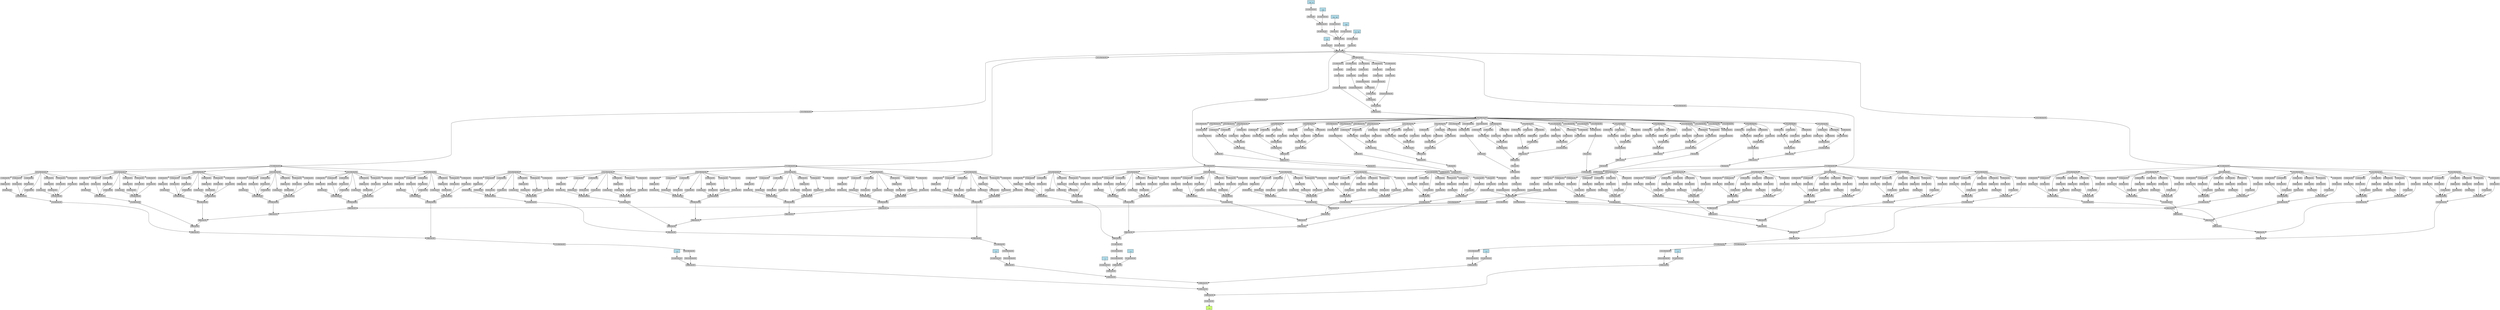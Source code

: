 digraph {
	graph [size="327.75,327.75"]
	node [align=left fontname=monospace fontsize=10 height=0.2 ranksep=0.1 shape=box style=filled]
	140459860563088 [label="
 (1)" fillcolor=darkolivegreen1]
	140459738036208 [label=DivBackward0]
	140459738036304 -> 140459738036208
	140459738036304 [label=AddBackward0]
	140459738036400 -> 140459738036304
	140459738036400 [label=AddBackward0]
	140459738036544 -> 140459738036400
	140459738036544 [label=AddBackward0]
	140459738036688 -> 140459738036544
	140459738036688 [label=AddBackward0]
	140459738036832 -> 140459738036688
	140459738036832 [label=AddBackward0]
	140459738036976 -> 140459738036832
	140459862094560 [label="
 ()" fillcolor=lightblue]
	140459862094560 -> 140459738036976
	140459738036976 [label=AccumulateGrad]
	140459738036928 -> 140459738036832
	140459738036928 [label=AddBackward0]
	140459738037024 -> 140459738036928
	140459862177440 [label="
 (1)" fillcolor=lightblue]
	140459862177440 -> 140459738037024
	140459738037024 [label=AccumulateGrad]
	140459738037072 -> 140459738036928
	140459738037072 [label=MseLossBackward0]
	140459738037168 -> 140459738037072
	140459738037168 [label=SelectBackward0]
	140459738037360 -> 140459738037168
	140459738037360 [label=SliceBackward0]
	140459738037456 -> 140459738037360
	140459738037456 [label=MmBackward0]
	140459738037552 -> 140459738037456
	140459738037552 [label=MmBackward0]
	140459738037696 -> 140459738037552
	140459738037696 [label=MmBackward0]
	140459738037840 -> 140459738037696
	140459738037840 [label=MmBackward0]
	140459738037984 -> 140459738037840
	140459738037984 [label=MmBackward0]
	140459738038128 -> 140459738037984
	140459738038128 [label=MmBackward0]
	140459738038224 -> 140459738038128
	140459738038224 [label=SelectBackward0]
	140459738120400 -> 140459738038224
	140459738120400 [label=CatBackward0]
	140459738120496 -> 140459738120400
	140459738120496 [label=UnsqueezeBackward0]
	140459738120784 -> 140459738120496
	140459738120784 [label=CatBackward0]
	140459738120880 -> 140459738120784
	140459738120880 [label=TBackward0]
	140459738120976 -> 140459738120880
	140459738120976 [label=CatBackward0]
	140459738121072 -> 140459738120976
	140459738121072 [label=TBackward0]
	140459738121216 -> 140459738121072
	140459738121216 [label=MmBackward0]
	140459738121312 -> 140459738121216
	140459738121312 [label=StackBackward0]
	140459738121456 -> 140459738121312
	140459738121456 [label=StackBackward0]
	140459738121600 -> 140459738121456
	140459738121600 [label=CosBackward0]
	140459738121744 -> 140459738121600
	140459738121744 [label=SelectBackward0]
	140459738121840 -> 140459738121744
	140459738121840 [label=UnbindBackward0]
	140459738121936 -> 140459738121840
	140459738121936 [label=CatBackward0]
	140459738122032 -> 140459738121936
	140459738122032 [label=CatBackward0]
	140459738122176 -> 140459738122032
	140459738122176 [label=CatBackward0]
	140459738122320 -> 140459738122176
	140459738122320 [label=CatBackward0]
	140459738122464 -> 140459738122320
	140459738122464 [label=CatBackward0]
	140459738122608 -> 140459738122464
	140459738122608 [label=UnsqueezeBackward0]
	140459738122704 -> 140459738122608
	140459738122704 [label=CatBackward0]
	140459738122800 -> 140459738122704
	140459738122800 [label=CatBackward0]
	140459738122896 -> 140459738122800
	140459738122896 [label=SliceBackward0]
	140459738122992 -> 140459738122896
	140459738122992 [label=UnbindBackward0]
	140459738123088 -> 140459738122992
	140459738123088 [label=AddmmBackward0]
	140459861914432 -> 140459738123088
	140459865639088 [label="
 (9)" fillcolor=lightblue]
	140459865639088 -> 140459861914432
	140459861914432 [label=AccumulateGrad]
	140459738123184 -> 140459738123088
	140459738123184 [label=ReluBackward0]
	140459738123232 -> 140459738123184
	140459738123232 [label=AddmmBackward0]
	140459861914720 -> 140459738123232
	140459861675840 [label="
 (50)" fillcolor=lightblue]
	140459861675840 -> 140459861914720
	140459861914720 [label=AccumulateGrad]
	140459738123424 -> 140459738123232
	140459738123424 [label=ReluBackward0]
	140459738123472 -> 140459738123424
	140459738123472 [label=AddmmBackward0]
	140459861915056 -> 140459738123472
	140459861480032 [label="
 (50)" fillcolor=lightblue]
	140459861480032 -> 140459861915056
	140459861915056 [label=AccumulateGrad]
	140459738123664 -> 140459738123472
	140459738123664 [label=TBackward0]
	140459861915104 -> 140459738123664
	140459861675680 [label="
 (50, 6)" fillcolor=lightblue]
	140459861675680 -> 140459861915104
	140459861915104 [label=AccumulateGrad]
	140459738123376 -> 140459738123232
	140459738123376 [label=TBackward0]
	140459861915200 -> 140459738123376
	140459868086304 [label="
 (50, 50)" fillcolor=lightblue]
	140459868086304 -> 140459861915200
	140459861915200 [label=AccumulateGrad]
	140459738123136 -> 140459738123088
	140459738123136 [label=TBackward0]
	140459861914960 -> 140459738123136
	140459861673520 [label="
 (9, 50)" fillcolor=lightblue]
	140459861673520 -> 140459861914960
	140459861914960 [label=AccumulateGrad]
	140459738122416 -> 140459738122320
	140459738122416 [label=UnsqueezeBackward0]
	140459738122752 -> 140459738122416
	140459738122752 [label=CatBackward0]
	140459738122944 -> 140459738122752
	140459738122944 [label=CatBackward0]
	140459738122512 -> 140459738122944
	140459738122512 [label=SliceBackward0]
	140459738122992 -> 140459738122512
	140459738122272 -> 140459738122176
	140459738122272 [label=UnsqueezeBackward0]
	140459738122848 -> 140459738122272
	140459738122848 [label=CatBackward0]
	140459738123808 -> 140459738122848
	140459738123808 [label=CatBackward0]
	140459738122560 -> 140459738123808
	140459738122560 [label=SliceBackward0]
	140459738122992 -> 140459738122560
	140459738122128 -> 140459738122032
	140459738122128 [label=UnsqueezeBackward0]
	140459738123040 -> 140459738122128
	140459738123040 [label=CatBackward0]
	140459738123328 -> 140459738123040
	140459738123328 [label=CatBackward0]
	140459738122368 -> 140459738123328
	140459738122368 [label=SliceBackward0]
	140459738122992 -> 140459738122368
	140459738121984 -> 140459738121936
	140459738121984 [label=UnsqueezeBackward0]
	140459738123568 -> 140459738121984
	140459738123568 [label=CatBackward0]
	140459738123616 -> 140459738123568
	140459738123616 [label=CatBackward0]
	140459738122224 -> 140459738123616
	140459738122224 [label=SliceBackward0]
	140459738122992 -> 140459738122224
	140459738121552 -> 140459738121456
	140459738121552 [label=NegBackward0]
	140459738121888 -> 140459738121552
	140459738121888 [label=SinBackward0]
	140459738121744 -> 140459738121888
	140459738121408 -> 140459738121312
	140459738121408 [label=StackBackward0]
	140459738122656 -> 140459738121408
	140459738122656 [label=SinBackward0]
	140459738121744 -> 140459738122656
	140459738121792 -> 140459738121408
	140459738121792 [label=CosBackward0]
	140459738121744 -> 140459738121792
	140459738121264 -> 140459738121216
	140459738121264 [label=MmBackward0]
	140459738121648 -> 140459738121264
	140459738121648 [label=StackBackward0]
	140459738123520 -> 140459738121648
	140459738123520 [label=StackBackward0]
	140459738122080 -> 140459738123520
	140459738122080 [label=CosBackward0]
	140459738123952 -> 140459738122080
	140459738123952 [label=SelectBackward0]
	140459738121840 -> 140459738123952
	140459738123760 -> 140459738123520
	140459738123760 [label=SinBackward0]
	140459738123952 -> 140459738123760
	140459738123280 -> 140459738121648
	140459738123280 [label=StackBackward0]
	140459738124048 -> 140459738123280
	140459738124048 [label=NegBackward0]
	140459738124096 -> 140459738124048
	140459738124096 [label=SinBackward0]
	140459738123952 -> 140459738124096
	140459738124000 -> 140459738123280
	140459738124000 [label=CosBackward0]
	140459738123952 -> 140459738124000
	140459738121504 -> 140459738121264
	140459738121504 [label=StackBackward0]
	140459738124144 -> 140459738121504
	140459738124144 [label=StackBackward0]
	140459738123904 -> 140459738124144
	140459738123904 [label=CosBackward0]
	140459738124336 -> 140459738123904
	140459738124336 [label=SelectBackward0]
	140459738121840 -> 140459738124336
	140459738123856 -> 140459738124144
	140459738123856 [label=NegBackward0]
	140459738124384 -> 140459738123856
	140459738124384 [label=SinBackward0]
	140459738124336 -> 140459738124384
	140459738123712 -> 140459738121504
	140459738123712 [label=StackBackward0]
	140459738124480 -> 140459738123712
	140459738124480 [label=SinBackward0]
	140459738124336 -> 140459738124480
	140459738124432 -> 140459738123712
	140459738124432 [label=CosBackward0]
	140459738124336 -> 140459738124432
	140459738121024 -> 140459738120976
	140459738121024 [label=TBackward0]
	140459738121360 -> 140459738121024
	140459738121360 [label=UnsqueezeBackward0]
	140459738124192 -> 140459738121360
	140459738124192 [label=StackBackward0]
	140459738124288 -> 140459738124192
	140459738124288 [label=SelectBackward0]
	140459738121840 -> 140459738124288
	140459738124240 -> 140459738124192
	140459738124240 [label=SelectBackward0]
	140459738121840 -> 140459738124240
	140459738121168 -> 140459738124192
	140459738121168 [label=SelectBackward0]
	140459738121840 -> 140459738121168
	140459738120448 -> 140459738120400
	140459738120448 [label=UnsqueezeBackward0]
	140459738120928 -> 140459738120448
	140459738120928 [label=CatBackward0]
	140459738121120 -> 140459738120928
	140459738121120 [label=TBackward0]
	140459738124528 -> 140459738121120
	140459738124528 [label=CatBackward0]
	140459738124624 -> 140459738124528
	140459738124624 [label=TBackward0]
	140459738124768 -> 140459738124624
	140459738124768 [label=MmBackward0]
	140459738124864 -> 140459738124768
	140459738124864 [label=StackBackward0]
	140459738125008 -> 140459738124864
	140459738125008 [label=StackBackward0]
	140459738125152 -> 140459738125008
	140459738125152 [label=CosBackward0]
	140459738125296 -> 140459738125152
	140459738125296 [label=SelectBackward0]
	140459738121840 -> 140459738125296
	140459738125104 -> 140459738125008
	140459738125104 [label=NegBackward0]
	140459738125344 -> 140459738125104
	140459738125344 [label=SinBackward0]
	140459738125296 -> 140459738125344
	140459738124960 -> 140459738124864
	140459738124960 [label=StackBackward0]
	140459738125440 -> 140459738124960
	140459738125440 [label=SinBackward0]
	140459738125296 -> 140459738125440
	140459738125392 -> 140459738124960
	140459738125392 [label=CosBackward0]
	140459738125296 -> 140459738125392
	140459738124816 -> 140459738124768
	140459738124816 [label=MmBackward0]
	140459738125200 -> 140459738124816
	140459738125200 [label=StackBackward0]
	140459738125536 -> 140459738125200
	140459738125536 [label=StackBackward0]
	140459738125680 -> 140459738125536
	140459738125680 [label=CosBackward0]
	140459738125824 -> 140459738125680
	140459738125824 [label=SelectBackward0]
	140459738121840 -> 140459738125824
	140459738125632 -> 140459738125536
	140459738125632 [label=SinBackward0]
	140459738125824 -> 140459738125632
	140459738125488 -> 140459738125200
	140459738125488 [label=StackBackward0]
	140459738125920 -> 140459738125488
	140459738125920 [label=NegBackward0]
	140459738125968 -> 140459738125920
	140459738125968 [label=SinBackward0]
	140459738125824 -> 140459738125968
	140459738125872 -> 140459738125488
	140459738125872 [label=CosBackward0]
	140459738125824 -> 140459738125872
	140459738125056 -> 140459738124816
	140459738125056 [label=StackBackward0]
	140459738126016 -> 140459738125056
	140459738126016 [label=StackBackward0]
	140459738125776 -> 140459738126016
	140459738125776 [label=CosBackward0]
	140459738126208 -> 140459738125776
	140459738126208 [label=SelectBackward0]
	140459738121840 -> 140459738126208
	140459738125728 -> 140459738126016
	140459738125728 [label=NegBackward0]
	140459738126256 -> 140459738125728
	140459738126256 [label=SinBackward0]
	140459738126208 -> 140459738126256
	140459738125584 -> 140459738125056
	140459738125584 [label=StackBackward0]
	140459738126352 -> 140459738125584
	140459738126352 [label=SinBackward0]
	140459738126208 -> 140459738126352
	140459738126304 -> 140459738125584
	140459738126304 [label=CosBackward0]
	140459738126208 -> 140459738126304
	140459738124672 -> 140459738124528
	140459738124672 [label=TBackward0]
	140459738124912 -> 140459738124672
	140459738124912 [label=UnsqueezeBackward0]
	140459738126064 -> 140459738124912
	140459738126064 [label=StackBackward0]
	140459738126160 -> 140459738126064
	140459738126160 [label=SelectBackward0]
	140459738121840 -> 140459738126160
	140459738126112 -> 140459738126064
	140459738126112 [label=SelectBackward0]
	140459738121840 -> 140459738126112
	140459738124720 -> 140459738126064
	140459738124720 [label=SelectBackward0]
	140459738121840 -> 140459738124720
	140459738120304 -> 140459738120400
	140459738120304 [label=UnsqueezeBackward0]
	140459738121696 -> 140459738120304
	140459738121696 [label=CatBackward0]
	140459738124576 -> 140459738121696
	140459738124576 [label=TBackward0]
	140459738126400 -> 140459738124576
	140459738126400 [label=CatBackward0]
	140459738126496 -> 140459738126400
	140459738126496 [label=TBackward0]
	140459738126640 -> 140459738126496
	140459738126640 [label=MmBackward0]
	140459738126736 -> 140459738126640
	140459738126736 [label=StackBackward0]
	140459738126880 -> 140459738126736
	140459738126880 [label=StackBackward0]
	140459738127024 -> 140459738126880
	140459738127024 [label=CosBackward0]
	140459738127168 -> 140459738127024
	140459738127168 [label=SelectBackward0]
	140459738121840 -> 140459738127168
	140459738126976 -> 140459738126880
	140459738126976 [label=NegBackward0]
	140459738127216 -> 140459738126976
	140459738127216 [label=SinBackward0]
	140459738127168 -> 140459738127216
	140459738126832 -> 140459738126736
	140459738126832 [label=StackBackward0]
	140459738127312 -> 140459738126832
	140459738127312 [label=SinBackward0]
	140459738127168 -> 140459738127312
	140459738127264 -> 140459738126832
	140459738127264 [label=CosBackward0]
	140459738127168 -> 140459738127264
	140459738126688 -> 140459738126640
	140459738126688 [label=MmBackward0]
	140459738127072 -> 140459738126688
	140459738127072 [label=StackBackward0]
	140459738127408 -> 140459738127072
	140459738127408 [label=StackBackward0]
	140459738127552 -> 140459738127408
	140459738127552 [label=CosBackward0]
	140459738127696 -> 140459738127552
	140459738127696 [label=SelectBackward0]
	140459738121840 -> 140459738127696
	140459738127504 -> 140459738127408
	140459738127504 [label=SinBackward0]
	140459738127696 -> 140459738127504
	140459738127360 -> 140459738127072
	140459738127360 [label=StackBackward0]
	140459738127792 -> 140459738127360
	140459738127792 [label=NegBackward0]
	140459738127840 -> 140459738127792
	140459738127840 [label=SinBackward0]
	140459738127696 -> 140459738127840
	140459738127744 -> 140459738127360
	140459738127744 [label=CosBackward0]
	140459738127696 -> 140459738127744
	140459738126928 -> 140459738126688
	140459738126928 [label=StackBackward0]
	140459738127888 -> 140459738126928
	140459738127888 [label=StackBackward0]
	140459738127648 -> 140459738127888
	140459738127648 [label=CosBackward0]
	140459738128080 -> 140459738127648
	140459738128080 [label=SelectBackward0]
	140459738121840 -> 140459738128080
	140459738127600 -> 140459738127888
	140459738127600 [label=NegBackward0]
	140459738128128 -> 140459738127600
	140459738128128 [label=SinBackward0]
	140459738128080 -> 140459738128128
	140459738127456 -> 140459738126928
	140459738127456 [label=StackBackward0]
	140459738128224 -> 140459738127456
	140459738128224 [label=SinBackward0]
	140459738128080 -> 140459738128224
	140459738128176 -> 140459738127456
	140459738128176 [label=CosBackward0]
	140459738128080 -> 140459738128176
	140459738126544 -> 140459738126400
	140459738126544 [label=TBackward0]
	140459738126784 -> 140459738126544
	140459738126784 [label=UnsqueezeBackward0]
	140459738127936 -> 140459738126784
	140459738127936 [label=StackBackward0]
	140459738128032 -> 140459738127936
	140459738128032 [label=SelectBackward0]
	140459738121840 -> 140459738128032
	140459738127984 -> 140459738127936
	140459738127984 [label=SelectBackward0]
	140459738121840 -> 140459738127984
	140459738126592 -> 140459738127936
	140459738126592 [label=SelectBackward0]
	140459738121840 -> 140459738126592
	140459738120544 -> 140459738120400
	140459738120544 [label=UnsqueezeBackward0]
	140459738125248 -> 140459738120544
	140459738125248 [label=CatBackward0]
	140459738126448 -> 140459738125248
	140459738126448 [label=TBackward0]
	140459738128272 -> 140459738126448
	140459738128272 [label=CatBackward0]
	140459738128368 -> 140459738128272
	140459738128368 [label=TBackward0]
	140459738128512 -> 140459738128368
	140459738128512 [label=MmBackward0]
	140459738128608 -> 140459738128512
	140459738128608 [label=StackBackward0]
	140459738128752 -> 140459738128608
	140459738128752 [label=StackBackward0]
	140459738128896 -> 140459738128752
	140459738128896 [label=CosBackward0]
	140459738129040 -> 140459738128896
	140459738129040 [label=SelectBackward0]
	140459738121840 -> 140459738129040
	140459738128848 -> 140459738128752
	140459738128848 [label=NegBackward0]
	140459738129088 -> 140459738128848
	140459738129088 [label=SinBackward0]
	140459738129040 -> 140459738129088
	140459738128704 -> 140459738128608
	140459738128704 [label=StackBackward0]
	140459738129184 -> 140459738128704
	140459738129184 [label=SinBackward0]
	140459738129040 -> 140459738129184
	140459738129136 -> 140459738128704
	140459738129136 [label=CosBackward0]
	140459738129040 -> 140459738129136
	140459738128560 -> 140459738128512
	140459738128560 [label=MmBackward0]
	140459738128944 -> 140459738128560
	140459738128944 [label=StackBackward0]
	140459738129280 -> 140459738128944
	140459738129280 [label=StackBackward0]
	140459738129424 -> 140459738129280
	140459738129424 [label=CosBackward0]
	140459738129568 -> 140459738129424
	140459738129568 [label=SelectBackward0]
	140459738121840 -> 140459738129568
	140459738129376 -> 140459738129280
	140459738129376 [label=SinBackward0]
	140459738129568 -> 140459738129376
	140459738129232 -> 140459738128944
	140459738129232 [label=StackBackward0]
	140459738129664 -> 140459738129232
	140459738129664 [label=NegBackward0]
	140459738129712 -> 140459738129664
	140459738129712 [label=SinBackward0]
	140459738129568 -> 140459738129712
	140459738129616 -> 140459738129232
	140459738129616 [label=CosBackward0]
	140459738129568 -> 140459738129616
	140459738128800 -> 140459738128560
	140459738128800 [label=StackBackward0]
	140459738129760 -> 140459738128800
	140459738129760 [label=StackBackward0]
	140459738129520 -> 140459738129760
	140459738129520 [label=CosBackward0]
	140459738129952 -> 140459738129520
	140459738129952 [label=SelectBackward0]
	140459738121840 -> 140459738129952
	140459738129472 -> 140459738129760
	140459738129472 [label=NegBackward0]
	140459738130000 -> 140459738129472
	140459738130000 [label=SinBackward0]
	140459738129952 -> 140459738130000
	140459738129328 -> 140459738128800
	140459738129328 [label=StackBackward0]
	140459738130096 -> 140459738129328
	140459738130096 [label=SinBackward0]
	140459738129952 -> 140459738130096
	140459738130048 -> 140459738129328
	140459738130048 [label=CosBackward0]
	140459738129952 -> 140459738130048
	140459738128416 -> 140459738128272
	140459738128416 [label=TBackward0]
	140459738128656 -> 140459738128416
	140459738128656 [label=UnsqueezeBackward0]
	140459738129808 -> 140459738128656
	140459738129808 [label=StackBackward0]
	140459738129904 -> 140459738129808
	140459738129904 [label=SelectBackward0]
	140459738121840 -> 140459738129904
	140459738129856 -> 140459738129808
	140459738129856 [label=SelectBackward0]
	140459738121840 -> 140459738129856
	140459738128464 -> 140459738129808
	140459738128464 [label=SelectBackward0]
	140459738121840 -> 140459738128464
	140459738120592 -> 140459738120400
	140459738120592 [label=UnsqueezeBackward0]
	140459738127120 -> 140459738120592
	140459738127120 [label=CatBackward0]
	140459738128320 -> 140459738127120
	140459738128320 [label=TBackward0]
	140459738130144 -> 140459738128320
	140459738130144 [label=CatBackward0]
	140459738130240 -> 140459738130144
	140459738130240 [label=TBackward0]
	140459738130384 -> 140459738130240
	140459738130384 [label=MmBackward0]
	140459738130480 -> 140459738130384
	140459738130480 [label=StackBackward0]
	140459738130624 -> 140459738130480
	140459738130624 [label=StackBackward0]
	140459738130768 -> 140459738130624
	140459738130768 [label=CosBackward0]
	140459738130912 -> 140459738130768
	140459738130912 [label=SelectBackward0]
	140459738121840 -> 140459738130912
	140459738130720 -> 140459738130624
	140459738130720 [label=NegBackward0]
	140459738130960 -> 140459738130720
	140459738130960 [label=SinBackward0]
	140459738130912 -> 140459738130960
	140459738130576 -> 140459738130480
	140459738130576 [label=StackBackward0]
	140459738131056 -> 140459738130576
	140459738131056 [label=SinBackward0]
	140459738130912 -> 140459738131056
	140459738131008 -> 140459738130576
	140459738131008 [label=CosBackward0]
	140459738130912 -> 140459738131008
	140459738130432 -> 140459738130384
	140459738130432 [label=MmBackward0]
	140459738130816 -> 140459738130432
	140459738130816 [label=StackBackward0]
	140459738131152 -> 140459738130816
	140459738131152 [label=StackBackward0]
	140459738131296 -> 140459738131152
	140459738131296 [label=CosBackward0]
	140459738131440 -> 140459738131296
	140459738131440 [label=SelectBackward0]
	140459738121840 -> 140459738131440
	140459738131248 -> 140459738131152
	140459738131248 [label=SinBackward0]
	140459738131440 -> 140459738131248
	140459738131104 -> 140459738130816
	140459738131104 [label=StackBackward0]
	140459738131536 -> 140459738131104
	140459738131536 [label=NegBackward0]
	140459738131584 -> 140459738131536
	140459738131584 [label=SinBackward0]
	140459738131440 -> 140459738131584
	140459738131488 -> 140459738131104
	140459738131488 [label=CosBackward0]
	140459738131440 -> 140459738131488
	140459738130672 -> 140459738130432
	140459738130672 [label=StackBackward0]
	140459738131632 -> 140459738130672
	140459738131632 [label=StackBackward0]
	140459738131392 -> 140459738131632
	140459738131392 [label=CosBackward0]
	140459738131824 -> 140459738131392
	140459738131824 [label=SelectBackward0]
	140459738121840 -> 140459738131824
	140459738131344 -> 140459738131632
	140459738131344 [label=NegBackward0]
	140459738131872 -> 140459738131344
	140459738131872 [label=SinBackward0]
	140459738131824 -> 140459738131872
	140459738131200 -> 140459738130672
	140459738131200 [label=StackBackward0]
	140459738131968 -> 140459738131200
	140459738131968 [label=SinBackward0]
	140459738131824 -> 140459738131968
	140459738131920 -> 140459738131200
	140459738131920 [label=CosBackward0]
	140459738131824 -> 140459738131920
	140459738130288 -> 140459738130144
	140459738130288 [label=TBackward0]
	140459738130528 -> 140459738130288
	140459738130528 [label=UnsqueezeBackward0]
	140459738131680 -> 140459738130528
	140459738131680 [label=StackBackward0]
	140459738131776 -> 140459738131680
	140459738131776 [label=SelectBackward0]
	140459738121840 -> 140459738131776
	140459738131728 -> 140459738131680
	140459738131728 [label=SelectBackward0]
	140459738121840 -> 140459738131728
	140459738130336 -> 140459738131680
	140459738130336 [label=SelectBackward0]
	140459738121840 -> 140459738130336
	140459738038176 -> 140459738038128
	140459738038176 [label=StackBackward0]
	140459738120832 -> 140459738038176
	140459738120832 [label=StackBackward0]
	140459738120736 -> 140459738120832
	140459738120736 [label=CosBackward0]
	140459738132112 -> 140459738120736
	140459738132112 [label=SelectBackward0]
	140459738132208 -> 140459738132112
	140459738132208 [label=SliceBackward0]
	140459738132304 -> 140459738132208
	140459738132304 [label=SelectBackward0]
	140459738123088 -> 140459738132304
	140459738128992 -> 140459738120832
	140459738128992 [label=MulBackward0]
	140459738132256 -> 140459738128992
	140459738132256 [label=NegBackward0]
	140459738132352 -> 140459738132256
	140459738132352 [label=SinBackward0]
	140459738132112 -> 140459738132352
	140459738120688 -> 140459738120832
	140459738120688 [label=MulBackward0]
	140459738132448 -> 140459738120688
	140459738132448 [label=SinBackward0]
	140459738132112 -> 140459738132448
	140459738130192 -> 140459738120832
	140459738130192 [label=MulBackward0]
	140459738132016 -> 140459738130192
	140459738132016 [label=CosBackward0]
	140459738132112 -> 140459738132016
	140459738120640 -> 140459738038176
	140459738120640 [label=StackBackward0]
	140459738132496 -> 140459738120640
	140459738132496 [label=SinBackward0]
	140459738132112 -> 140459738132496
	140459738132160 -> 140459738120640
	140459738132160 [label=MulBackward0]
	140459738132544 -> 140459738132160
	140459738132544 [label=CosBackward0]
	140459738132112 -> 140459738132544
	140459738130864 -> 140459738120640
	140459738130864 [label=MulBackward0]
	140459738132688 -> 140459738130864
	140459738132688 [label=NegBackward0]
	140459738132784 -> 140459738132688
	140459738132784 [label=CosBackward0]
	140459738132112 -> 140459738132784
	140459738132064 -> 140459738120640
	140459738132064 [label=MulBackward0]
	140459738132880 -> 140459738132064
	140459738132880 [label=SinBackward0]
	140459738132112 -> 140459738132880
	140459738038080 -> 140459738037984
	140459738038080 [label=StackBackward0]
	140459738132400 -> 140459738038080
	140459738132400 [label=StackBackward0]
	140459738132832 -> 140459738132400
	140459738132832 [label=CosBackward0]
	140459738133072 -> 140459738132832
	140459738133072 [label=SelectBackward0]
	140459738132208 -> 140459738133072
	140459738132592 -> 140459738132400
	140459738132592 [label=MulBackward0]
	140459738133120 -> 140459738132592
	140459738133120 [label=NegBackward0]
	140459738133216 -> 140459738133120
	140459738133216 [label=SinBackward0]
	140459738133072 -> 140459738133216
	140459738132640 -> 140459738132400
	140459738132640 [label=MulBackward0]
	140459738133312 -> 140459738132640
	140459738133312 [label=SinBackward0]
	140459738133072 -> 140459738133312
	140459738132736 -> 140459738132400
	140459738132736 [label=MulBackward0]
	140459738133264 -> 140459738132736
	140459738133264 [label=CosBackward0]
	140459738133072 -> 140459738133264
	140459738120352 -> 140459738038080
	140459738120352 [label=StackBackward0]
	140459738133360 -> 140459738120352
	140459738133360 [label=SinBackward0]
	140459738133072 -> 140459738133360
	140459738133024 -> 140459738120352
	140459738133024 [label=MulBackward0]
	140459738133408 -> 140459738133024
	140459738133408 [label=CosBackward0]
	140459738133072 -> 140459738133408
	140459738132928 -> 140459738120352
	140459738132928 [label=MulBackward0]
	140459738133552 -> 140459738132928
	140459738133552 [label=NegBackward0]
	140459738133648 -> 140459738133552
	140459738133648 [label=CosBackward0]
	140459738133072 -> 140459738133648
	140459738133168 -> 140459738120352
	140459738133168 [label=MulBackward0]
	140459738133744 -> 140459738133168
	140459738133744 [label=SinBackward0]
	140459738133072 -> 140459738133744
	140459738037936 -> 140459738037840
	140459738037936 [label=StackBackward0]
	140459738038032 -> 140459738037936
	140459738038032 [label=StackBackward0]
	140459738133696 -> 140459738038032
	140459738133696 [label=CosBackward0]
	140459738133936 -> 140459738133696
	140459738133936 [label=SelectBackward0]
	140459738132208 -> 140459738133936
	140459738133456 -> 140459738038032
	140459738133456 [label=MulBackward0]
	140459738133984 -> 140459738133456
	140459738133984 [label=NegBackward0]
	140459738134080 -> 140459738133984
	140459738134080 [label=SinBackward0]
	140459738133936 -> 140459738134080
	140459738133504 -> 140459738038032
	140459738133504 [label=MulBackward0]
	140459738134176 -> 140459738133504
	140459738134176 [label=SinBackward0]
	140459738133936 -> 140459738134176
	140459738133600 -> 140459738038032
	140459738133600 [label=MulBackward0]
	140459738134128 -> 140459738133600
	140459738134128 [label=CosBackward0]
	140459738133936 -> 140459738134128
	140459738132976 -> 140459738037936
	140459738132976 [label=StackBackward0]
	140459738134224 -> 140459738132976
	140459738134224 [label=SinBackward0]
	140459738133936 -> 140459738134224
	140459738133888 -> 140459738132976
	140459738133888 [label=MulBackward0]
	140459738134272 -> 140459738133888
	140459738134272 [label=CosBackward0]
	140459738133936 -> 140459738134272
	140459738133792 -> 140459738132976
	140459738133792 [label=MulBackward0]
	140459738134416 -> 140459738133792
	140459738134416 [label=NegBackward0]
	140459738134512 -> 140459738134416
	140459738134512 [label=CosBackward0]
	140459738133936 -> 140459738134512
	140459738134032 -> 140459738132976
	140459738134032 [label=MulBackward0]
	140459738134608 -> 140459738134032
	140459738134608 [label=SinBackward0]
	140459738133936 -> 140459738134608
	140459738037792 -> 140459738037696
	140459738037792 [label=StackBackward0]
	140459738037888 -> 140459738037792
	140459738037888 [label=StackBackward0]
	140459738134560 -> 140459738037888
	140459738134560 [label=CosBackward0]
	140459738134800 -> 140459738134560
	140459738134800 [label=SelectBackward0]
	140459738132208 -> 140459738134800
	140459738134320 -> 140459738037888
	140459738134320 [label=MulBackward0]
	140459738134848 -> 140459738134320
	140459738134848 [label=NegBackward0]
	140459738134944 -> 140459738134848
	140459738134944 [label=SinBackward0]
	140459738134800 -> 140459738134944
	140459738134368 -> 140459738037888
	140459738134368 [label=MulBackward0]
	140459738135040 -> 140459738134368
	140459738135040 [label=SinBackward0]
	140459738134800 -> 140459738135040
	140459738134464 -> 140459738037888
	140459738134464 [label=MulBackward0]
	140459738134992 -> 140459738134464
	140459738134992 [label=CosBackward0]
	140459738134800 -> 140459738134992
	140459738133840 -> 140459738037792
	140459738133840 [label=StackBackward0]
	140459738135088 -> 140459738133840
	140459738135088 [label=SinBackward0]
	140459738134800 -> 140459738135088
	140459738134752 -> 140459738133840
	140459738134752 [label=MulBackward0]
	140459738135136 -> 140459738134752
	140459738135136 [label=CosBackward0]
	140459738134800 -> 140459738135136
	140459738134656 -> 140459738133840
	140459738134656 [label=MulBackward0]
	140459738135280 -> 140459738134656
	140459738135280 [label=NegBackward0]
	140459738135376 -> 140459738135280
	140459738135376 [label=CosBackward0]
	140459738134800 -> 140459738135376
	140459738134896 -> 140459738133840
	140459738134896 [label=MulBackward0]
	140459738135472 -> 140459738134896
	140459738135472 [label=SinBackward0]
	140459738134800 -> 140459738135472
	140459738037648 -> 140459738037552
	140459738037648 [label=StackBackward0]
	140459738037744 -> 140459738037648
	140459738037744 [label=StackBackward0]
	140459738135424 -> 140459738037744
	140459738135424 [label=CosBackward0]
	140459738135664 -> 140459738135424
	140459738135664 [label=SelectBackward0]
	140459738132208 -> 140459738135664
	140459738135184 -> 140459738037744
	140459738135184 [label=MulBackward0]
	140459738135712 -> 140459738135184
	140459738135712 [label=NegBackward0]
	140459738135808 -> 140459738135712
	140459738135808 [label=SinBackward0]
	140459738135664 -> 140459738135808
	140459738135232 -> 140459738037744
	140459738135232 [label=MulBackward0]
	140459738135904 -> 140459738135232
	140459738135904 [label=SinBackward0]
	140459738135664 -> 140459738135904
	140459738135328 -> 140459738037744
	140459738135328 [label=MulBackward0]
	140459738135856 -> 140459738135328
	140459738135856 [label=CosBackward0]
	140459738135664 -> 140459738135856
	140459738134704 -> 140459738037648
	140459738134704 [label=StackBackward0]
	140459738135952 -> 140459738134704
	140459738135952 [label=SinBackward0]
	140459738135664 -> 140459738135952
	140459738135616 -> 140459738134704
	140459738135616 [label=MulBackward0]
	140459738136000 -> 140459738135616
	140459738136000 [label=CosBackward0]
	140459738135664 -> 140459738136000
	140459738135520 -> 140459738134704
	140459738135520 [label=MulBackward0]
	140459738136144 -> 140459738135520
	140459738136144 [label=NegBackward0]
	140459738136240 -> 140459738136144
	140459738136240 [label=CosBackward0]
	140459738135664 -> 140459738136240
	140459738135760 -> 140459738134704
	140459738135760 [label=MulBackward0]
	140459738136336 -> 140459738135760
	140459738136336 [label=SinBackward0]
	140459738135664 -> 140459738136336
	140459738037504 -> 140459738037456
	140459738037504 [label=StackBackward0]
	140459738037600 -> 140459738037504
	140459738037600 [label=StackBackward0]
	140459738136288 -> 140459738037600
	140459738136288 [label=CosBackward0]
	140459738136528 -> 140459738136288
	140459738136528 [label=SelectBackward0]
	140459738132208 -> 140459738136528
	140459738136048 -> 140459738037600
	140459738136048 [label=MulBackward0]
	140459738136432 -> 140459738136048
	140459738136432 [label=NegBackward0]
	140459738218656 -> 140459738136432
	140459738218656 [label=SinBackward0]
	140459738136528 -> 140459738218656
	140459738136096 -> 140459738037600
	140459738136096 [label=MulBackward0]
	140459738136480 -> 140459738136096
	140459738136480 [label=SinBackward0]
	140459738136528 -> 140459738136480
	140459738136192 -> 140459738037600
	140459738136192 [label=MulBackward0]
	140459738218704 -> 140459738136192
	140459738218704 [label=CosBackward0]
	140459738136528 -> 140459738218704
	140459738135568 -> 140459738037504
	140459738135568 [label=StackBackward0]
	140459738136384 -> 140459738135568
	140459738136384 [label=SinBackward0]
	140459738136528 -> 140459738136384
	140459738218800 -> 140459738135568
	140459738218800 [label=MulBackward0]
	140459738218848 -> 140459738218800
	140459738218848 [label=CosBackward0]
	140459738136528 -> 140459738218848
	140459738218608 -> 140459738135568
	140459738218608 [label=MulBackward0]
	140459738218992 -> 140459738218608
	140459738218992 [label=NegBackward0]
	140459738219088 -> 140459738218992
	140459738219088 [label=CosBackward0]
	140459738136528 -> 140459738219088
	140459738218560 -> 140459738135568
	140459738218560 [label=MulBackward0]
	140459738219184 -> 140459738218560
	140459738219184 [label=SinBackward0]
	140459738136528 -> 140459738219184
	140459738036784 -> 140459738036688
	140459738036784 [label=AddBackward0]
	140459738037216 -> 140459738036784
	140459862241536 [label="
 (1)" fillcolor=lightblue]
	140459862241536 -> 140459738037216
	140459738037216 [label=AccumulateGrad]
	140459738037120 -> 140459738036784
	140459738037120 [label=MseLossBackward0]
	140459738037312 -> 140459738037120
	140459738037312 [label=SelectBackward0]
	140459738120256 -> 140459738037312
	140459738120256 [label=SliceBackward0]
	140459738218896 -> 140459738120256
	140459738218896 [label=MmBackward0]
	140459738219040 -> 140459738218896
	140459738219040 [label=MmBackward0]
	140459738219328 -> 140459738219040
	140459738219328 [label=MmBackward0]
	140459738219472 -> 140459738219328
	140459738219472 [label=MmBackward0]
	140459738219616 -> 140459738219472
	140459738219616 [label=MmBackward0]
	140459738219760 -> 140459738219616
	140459738219760 [label=MmBackward0]
	140459738219904 -> 140459738219760
	140459738219904 [label=SelectBackward0]
	140459738120400 -> 140459738219904
	140459738219856 -> 140459738219760
	140459738219856 [label=StackBackward0]
	140459738219952 -> 140459738219856
	140459738219952 [label=StackBackward0]
	140459738220192 -> 140459738219952
	140459738220192 [label=CosBackward0]
	140459738220432 -> 140459738220192
	140459738220432 [label=SelectBackward0]
	140459738220528 -> 140459738220432
	140459738220528 [label=SliceBackward0]
	140459738220624 -> 140459738220528
	140459738220624 [label=SelectBackward0]
	140459738123088 -> 140459738220624
	140459738220144 -> 140459738219952
	140459738220144 [label=MulBackward0]
	140459738220576 -> 140459738220144
	140459738220576 [label=NegBackward0]
	140459738220672 -> 140459738220576
	140459738220672 [label=SinBackward0]
	140459738220432 -> 140459738220672
	140459738220096 -> 140459738219952
	140459738220096 [label=MulBackward0]
	140459738220768 -> 140459738220096
	140459738220768 [label=SinBackward0]
	140459738220432 -> 140459738220768
	140459738220240 -> 140459738219952
	140459738220240 [label=MulBackward0]
	140459738220336 -> 140459738220240
	140459738220336 [label=CosBackward0]
	140459738220432 -> 140459738220336
	140459738220000 -> 140459738219856
	140459738220000 [label=StackBackward0]
	140459738220816 -> 140459738220000
	140459738220816 [label=SinBackward0]
	140459738220432 -> 140459738220816
	140459738220384 -> 140459738220000
	140459738220384 [label=MulBackward0]
	140459738220864 -> 140459738220384
	140459738220864 [label=CosBackward0]
	140459738220432 -> 140459738220864
	140459738220288 -> 140459738220000
	140459738220288 [label=MulBackward0]
	140459738221008 -> 140459738220288
	140459738221008 [label=NegBackward0]
	140459738221104 -> 140459738221008
	140459738221104 [label=CosBackward0]
	140459738220432 -> 140459738221104
	140459738220480 -> 140459738220000
	140459738220480 [label=MulBackward0]
	140459738221200 -> 140459738220480
	140459738221200 [label=SinBackward0]
	140459738220432 -> 140459738221200
	140459738219712 -> 140459738219616
	140459738219712 [label=StackBackward0]
	140459738220720 -> 140459738219712
	140459738220720 [label=StackBackward0]
	140459738221152 -> 140459738220720
	140459738221152 [label=CosBackward0]
	140459738221392 -> 140459738221152
	140459738221392 [label=SelectBackward0]
	140459738220528 -> 140459738221392
	140459738220912 -> 140459738220720
	140459738220912 [label=MulBackward0]
	140459738221440 -> 140459738220912
	140459738221440 [label=NegBackward0]
	140459738221536 -> 140459738221440
	140459738221536 [label=SinBackward0]
	140459738221392 -> 140459738221536
	140459738220960 -> 140459738220720
	140459738220960 [label=MulBackward0]
	140459738221632 -> 140459738220960
	140459738221632 [label=SinBackward0]
	140459738221392 -> 140459738221632
	140459738221056 -> 140459738220720
	140459738221056 [label=MulBackward0]
	140459738221584 -> 140459738221056
	140459738221584 [label=CosBackward0]
	140459738221392 -> 140459738221584
	140459738220048 -> 140459738219712
	140459738220048 [label=StackBackward0]
	140459738221680 -> 140459738220048
	140459738221680 [label=SinBackward0]
	140459738221392 -> 140459738221680
	140459738221344 -> 140459738220048
	140459738221344 [label=MulBackward0]
	140459738221728 -> 140459738221344
	140459738221728 [label=CosBackward0]
	140459738221392 -> 140459738221728
	140459738221248 -> 140459738220048
	140459738221248 [label=MulBackward0]
	140459738221872 -> 140459738221248
	140459738221872 [label=NegBackward0]
	140459738221968 -> 140459738221872
	140459738221968 [label=CosBackward0]
	140459738221392 -> 140459738221968
	140459738221488 -> 140459738220048
	140459738221488 [label=MulBackward0]
	140459738222064 -> 140459738221488
	140459738222064 [label=SinBackward0]
	140459738221392 -> 140459738222064
	140459738219568 -> 140459738219472
	140459738219568 [label=StackBackward0]
	140459738221296 -> 140459738219568
	140459738221296 [label=StackBackward0]
	140459738222016 -> 140459738221296
	140459738222016 [label=CosBackward0]
	140459738222256 -> 140459738222016
	140459738222256 [label=SelectBackward0]
	140459738220528 -> 140459738222256
	140459738221776 -> 140459738221296
	140459738221776 [label=MulBackward0]
	140459738222304 -> 140459738221776
	140459738222304 [label=NegBackward0]
	140459738222400 -> 140459738222304
	140459738222400 [label=SinBackward0]
	140459738222256 -> 140459738222400
	140459738221824 -> 140459738221296
	140459738221824 [label=MulBackward0]
	140459738222496 -> 140459738221824
	140459738222496 [label=SinBackward0]
	140459738222256 -> 140459738222496
	140459738221920 -> 140459738221296
	140459738221920 [label=MulBackward0]
	140459738222448 -> 140459738221920
	140459738222448 [label=CosBackward0]
	140459738222256 -> 140459738222448
	140459738219808 -> 140459738219568
	140459738219808 [label=StackBackward0]
	140459738222544 -> 140459738219808
	140459738222544 [label=SinBackward0]
	140459738222256 -> 140459738222544
	140459738222208 -> 140459738219808
	140459738222208 [label=MulBackward0]
	140459738222592 -> 140459738222208
	140459738222592 [label=CosBackward0]
	140459738222256 -> 140459738222592
	140459738222112 -> 140459738219808
	140459738222112 [label=MulBackward0]
	140459738222736 -> 140459738222112
	140459738222736 [label=NegBackward0]
	140459738222832 -> 140459738222736
	140459738222832 [label=CosBackward0]
	140459738222256 -> 140459738222832
	140459738222352 -> 140459738219808
	140459738222352 [label=MulBackward0]
	140459738222928 -> 140459738222352
	140459738222928 [label=SinBackward0]
	140459738222256 -> 140459738222928
	140459738219424 -> 140459738219328
	140459738219424 [label=StackBackward0]
	140459738222160 -> 140459738219424
	140459738222160 [label=StackBackward0]
	140459738222880 -> 140459738222160
	140459738222880 [label=CosBackward0]
	140459738223120 -> 140459738222880
	140459738223120 [label=SelectBackward0]
	140459738220528 -> 140459738223120
	140459738222640 -> 140459738222160
	140459738222640 [label=MulBackward0]
	140459738223168 -> 140459738222640
	140459738223168 [label=NegBackward0]
	140459738223264 -> 140459738223168
	140459738223264 [label=SinBackward0]
	140459738223120 -> 140459738223264
	140459738222688 -> 140459738222160
	140459738222688 [label=MulBackward0]
	140459738223360 -> 140459738222688
	140459738223360 [label=SinBackward0]
	140459738223120 -> 140459738223360
	140459738222784 -> 140459738222160
	140459738222784 [label=MulBackward0]
	140459738223312 -> 140459738222784
	140459738223312 [label=CosBackward0]
	140459738223120 -> 140459738223312
	140459738219664 -> 140459738219424
	140459738219664 [label=StackBackward0]
	140459738223408 -> 140459738219664
	140459738223408 [label=SinBackward0]
	140459738223120 -> 140459738223408
	140459738223072 -> 140459738219664
	140459738223072 [label=MulBackward0]
	140459738223456 -> 140459738223072
	140459738223456 [label=CosBackward0]
	140459738223120 -> 140459738223456
	140459738222976 -> 140459738219664
	140459738222976 [label=MulBackward0]
	140459738223600 -> 140459738222976
	140459738223600 [label=NegBackward0]
	140459738223696 -> 140459738223600
	140459738223696 [label=CosBackward0]
	140459738223120 -> 140459738223696
	140459738223216 -> 140459738219664
	140459738223216 [label=MulBackward0]
	140459738223792 -> 140459738223216
	140459738223792 [label=SinBackward0]
	140459738223120 -> 140459738223792
	140459738219280 -> 140459738219040
	140459738219280 [label=StackBackward0]
	140459738223024 -> 140459738219280
	140459738223024 [label=StackBackward0]
	140459738223744 -> 140459738223024
	140459738223744 [label=CosBackward0]
	140459738223984 -> 140459738223744
	140459738223984 [label=SelectBackward0]
	140459738220528 -> 140459738223984
	140459738223504 -> 140459738223024
	140459738223504 [label=MulBackward0]
	140459738224032 -> 140459738223504
	140459738224032 [label=NegBackward0]
	140459738224128 -> 140459738224032
	140459738224128 [label=SinBackward0]
	140459738223984 -> 140459738224128
	140459738223552 -> 140459738223024
	140459738223552 [label=MulBackward0]
	140459738224224 -> 140459738223552
	140459738224224 [label=SinBackward0]
	140459738223984 -> 140459738224224
	140459738223648 -> 140459738223024
	140459738223648 [label=MulBackward0]
	140459738224176 -> 140459738223648
	140459738224176 [label=CosBackward0]
	140459738223984 -> 140459738224176
	140459738219520 -> 140459738219280
	140459738219520 [label=StackBackward0]
	140459738224272 -> 140459738219520
	140459738224272 [label=SinBackward0]
	140459738223984 -> 140459738224272
	140459738223936 -> 140459738219520
	140459738223936 [label=MulBackward0]
	140459738224320 -> 140459738223936
	140459738224320 [label=CosBackward0]
	140459738223984 -> 140459738224320
	140459738223840 -> 140459738219520
	140459738223840 [label=MulBackward0]
	140459738224464 -> 140459738223840
	140459738224464 [label=NegBackward0]
	140459738224560 -> 140459738224464
	140459738224560 [label=CosBackward0]
	140459738223984 -> 140459738224560
	140459738224080 -> 140459738219520
	140459738224080 [label=MulBackward0]
	140459738224656 -> 140459738224080
	140459738224656 [label=SinBackward0]
	140459738223984 -> 140459738224656
	140459738219136 -> 140459738218896
	140459738219136 [label=StackBackward0]
	140459738223888 -> 140459738219136
	140459738223888 [label=StackBackward0]
	140459738224608 -> 140459738223888
	140459738224608 [label=CosBackward0]
	140459738224848 -> 140459738224608
	140459738224848 [label=SelectBackward0]
	140459738220528 -> 140459738224848
	140459738224368 -> 140459738223888
	140459738224368 [label=MulBackward0]
	140459738224896 -> 140459738224368
	140459738224896 [label=NegBackward0]
	140459738224992 -> 140459738224896
	140459738224992 [label=SinBackward0]
	140459738224848 -> 140459738224992
	140459738224416 -> 140459738223888
	140459738224416 [label=MulBackward0]
	140459738225088 -> 140459738224416
	140459738225088 [label=SinBackward0]
	140459738224848 -> 140459738225088
	140459738224512 -> 140459738223888
	140459738224512 [label=MulBackward0]
	140459738225040 -> 140459738224512
	140459738225040 [label=CosBackward0]
	140459738224848 -> 140459738225040
	140459738219376 -> 140459738219136
	140459738219376 [label=StackBackward0]
	140459738225136 -> 140459738219376
	140459738225136 [label=SinBackward0]
	140459738224848 -> 140459738225136
	140459738224800 -> 140459738219376
	140459738224800 [label=MulBackward0]
	140459738225184 -> 140459738224800
	140459738225184 [label=CosBackward0]
	140459738224848 -> 140459738225184
	140459738224704 -> 140459738219376
	140459738224704 [label=MulBackward0]
	140459738225328 -> 140459738224704
	140459738225328 [label=NegBackward0]
	140459738225424 -> 140459738225328
	140459738225424 [label=CosBackward0]
	140459738224848 -> 140459738225424
	140459738224944 -> 140459738219376
	140459738224944 [label=MulBackward0]
	140459738225520 -> 140459738224944
	140459738225520 [label=SinBackward0]
	140459738224848 -> 140459738225520
	140459738036640 -> 140459738036544
	140459738036640 [label=AddBackward0]
	140459738037408 -> 140459738036640
	140459862241776 [label="
 (1)" fillcolor=lightblue]
	140459862241776 -> 140459738037408
	140459738037408 [label=AccumulateGrad]
	140459738036880 -> 140459738036640
	140459738036880 [label=MseLossBackward0]
	140459738037264 -> 140459738036880
	140459738037264 [label=SelectBackward0]
	140459738224752 -> 140459738037264
	140459738224752 [label=SliceBackward0]
	140459738225232 -> 140459738224752
	140459738225232 [label=MmBackward0]
	140459738225376 -> 140459738225232
	140459738225376 [label=MmBackward0]
	140459738225664 -> 140459738225376
	140459738225664 [label=MmBackward0]
	140459738225808 -> 140459738225664
	140459738225808 [label=MmBackward0]
	140459738225952 -> 140459738225808
	140459738225952 [label=MmBackward0]
	140459738226096 -> 140459738225952
	140459738226096 [label=MmBackward0]
	140459738226240 -> 140459738226096
	140459738226240 [label=SelectBackward0]
	140459738120400 -> 140459738226240
	140459738226192 -> 140459738226096
	140459738226192 [label=StackBackward0]
	140459738226288 -> 140459738226192
	140459738226288 [label=StackBackward0]
	140459738226528 -> 140459738226288
	140459738226528 [label=CosBackward0]
	140459738226768 -> 140459738226528
	140459738226768 [label=SelectBackward0]
	140459738226864 -> 140459738226768
	140459738226864 [label=SliceBackward0]
	140459738226960 -> 140459738226864
	140459738226960 [label=SelectBackward0]
	140459738123088 -> 140459738226960
	140459738226480 -> 140459738226288
	140459738226480 [label=MulBackward0]
	140459738226912 -> 140459738226480
	140459738226912 [label=NegBackward0]
	140459738227008 -> 140459738226912
	140459738227008 [label=SinBackward0]
	140459738226768 -> 140459738227008
	140459738226432 -> 140459738226288
	140459738226432 [label=MulBackward0]
	140459738227104 -> 140459738226432
	140459738227104 [label=SinBackward0]
	140459738226768 -> 140459738227104
	140459738226576 -> 140459738226288
	140459738226576 [label=MulBackward0]
	140459738226672 -> 140459738226576
	140459738226672 [label=CosBackward0]
	140459738226768 -> 140459738226672
	140459738226336 -> 140459738226192
	140459738226336 [label=StackBackward0]
	140459738227152 -> 140459738226336
	140459738227152 [label=SinBackward0]
	140459738226768 -> 140459738227152
	140459738226720 -> 140459738226336
	140459738226720 [label=MulBackward0]
	140459738227200 -> 140459738226720
	140459738227200 [label=CosBackward0]
	140459738226768 -> 140459738227200
	140459738226624 -> 140459738226336
	140459738226624 [label=MulBackward0]
	140459738227344 -> 140459738226624
	140459738227344 [label=NegBackward0]
	140459738227440 -> 140459738227344
	140459738227440 [label=CosBackward0]
	140459738226768 -> 140459738227440
	140459738226816 -> 140459738226336
	140459738226816 [label=MulBackward0]
	140459738227536 -> 140459738226816
	140459738227536 [label=SinBackward0]
	140459738226768 -> 140459738227536
	140459738226048 -> 140459738225952
	140459738226048 [label=StackBackward0]
	140459738227056 -> 140459738226048
	140459738227056 [label=StackBackward0]
	140459738227488 -> 140459738227056
	140459738227488 [label=CosBackward0]
	140459738227728 -> 140459738227488
	140459738227728 [label=SelectBackward0]
	140459738226864 -> 140459738227728
	140459738227248 -> 140459738227056
	140459738227248 [label=MulBackward0]
	140459738227776 -> 140459738227248
	140459738227776 [label=NegBackward0]
	140459738227872 -> 140459738227776
	140459738227872 [label=SinBackward0]
	140459738227728 -> 140459738227872
	140459738227296 -> 140459738227056
	140459738227296 [label=MulBackward0]
	140459738227968 -> 140459738227296
	140459738227968 [label=SinBackward0]
	140459738227728 -> 140459738227968
	140459738227392 -> 140459738227056
	140459738227392 [label=MulBackward0]
	140459738227920 -> 140459738227392
	140459738227920 [label=CosBackward0]
	140459738227728 -> 140459738227920
	140459738226384 -> 140459738226048
	140459738226384 [label=StackBackward0]
	140459738228016 -> 140459738226384
	140459738228016 [label=SinBackward0]
	140459738227728 -> 140459738228016
	140459738227680 -> 140459738226384
	140459738227680 [label=MulBackward0]
	140459738228064 -> 140459738227680
	140459738228064 [label=CosBackward0]
	140459738227728 -> 140459738228064
	140459738227584 -> 140459738226384
	140459738227584 [label=MulBackward0]
	140459738035776 -> 140459738227584
	140459738035776 [label=NegBackward0]
	140459738035584 -> 140459738035776
	140459738035584 [label=CosBackward0]
	140459738227728 -> 140459738035584
	140459738227824 -> 140459738226384
	140459738227824 [label=MulBackward0]
	140459738035488 -> 140459738227824
	140459738035488 [label=SinBackward0]
	140459738227728 -> 140459738035488
	140459738225904 -> 140459738225808
	140459738225904 [label=StackBackward0]
	140459738035536 -> 140459738225904
	140459738035536 [label=StackBackward0]
	140459738035392 -> 140459738035536
	140459738035392 [label=CosBackward0]
	140459738035104 -> 140459738035392
	140459738035104 [label=SelectBackward0]
	140459738226864 -> 140459738035104
	140459738035440 -> 140459738035536
	140459738035440 [label=MulBackward0]
	140459738035056 -> 140459738035440
	140459738035056 [label=NegBackward0]
	140459738034960 -> 140459738035056
	140459738034960 [label=SinBackward0]
	140459738035104 -> 140459738034960
	140459738035872 -> 140459738035536
	140459738035872 [label=MulBackward0]
	140459738034864 -> 140459738035872
	140459738034864 [label=SinBackward0]
	140459738035104 -> 140459738034864
	140459738035344 -> 140459738035536
	140459738035344 [label=MulBackward0]
	140459738034912 -> 140459738035344
	140459738034912 [label=CosBackward0]
	140459738035104 -> 140459738034912
	140459738035968 -> 140459738225904
	140459738035968 [label=StackBackward0]
	140459738034816 -> 140459738035968
	140459738034816 [label=SinBackward0]
	140459738035104 -> 140459738034816
	140459738035152 -> 140459738035968
	140459738035152 [label=MulBackward0]
	140459738034768 -> 140459738035152
	140459738034768 [label=CosBackward0]
	140459738035104 -> 140459738034768
	140459738035296 -> 140459738035968
	140459738035296 [label=MulBackward0]
	140459738034624 -> 140459738035296
	140459738034624 [label=NegBackward0]
	140459738034528 -> 140459738034624
	140459738034528 [label=CosBackward0]
	140459738035104 -> 140459738034528
	140459738035008 -> 140459738035968
	140459738035008 [label=MulBackward0]
	140459738034432 -> 140459738035008
	140459738034432 [label=SinBackward0]
	140459738035104 -> 140459738034432
	140459738225760 -> 140459738225664
	140459738225760 [label=StackBackward0]
	140459738034672 -> 140459738225760
	140459738034672 [label=StackBackward0]
	140459738034576 -> 140459738034672
	140459738034576 [label=CosBackward0]
	140459738034192 -> 140459738034576
	140459738034192 [label=SelectBackward0]
	140459738226864 -> 140459738034192
	140459738034480 -> 140459738034672
	140459738034480 [label=MulBackward0]
	140459738034144 -> 140459738034480
	140459738034144 [label=NegBackward0]
	140459738034048 -> 140459738034144
	140459738034048 [label=SinBackward0]
	140459738034192 -> 140459738034048
	140459738034720 -> 140459738034672
	140459738034720 [label=MulBackward0]
	140459738033952 -> 140459738034720
	140459738033952 [label=SinBackward0]
	140459738034192 -> 140459738033952
	140459738034384 -> 140459738034672
	140459738034384 [label=MulBackward0]
	140459738034000 -> 140459738034384
	140459738034000 [label=CosBackward0]
	140459738034192 -> 140459738034000
	140459738035248 -> 140459738225760
	140459738035248 [label=StackBackward0]
	140459738033904 -> 140459738035248
	140459738033904 [label=SinBackward0]
	140459738034192 -> 140459738033904
	140459738034240 -> 140459738035248
	140459738034240 [label=MulBackward0]
	140459738033856 -> 140459738034240
	140459738033856 [label=CosBackward0]
	140459738034192 -> 140459738033856
	140459738034336 -> 140459738035248
	140459738034336 [label=MulBackward0]
	140459738033712 -> 140459738034336
	140459738033712 [label=NegBackward0]
	140459738033616 -> 140459738033712
	140459738033616 [label=CosBackward0]
	140459738034192 -> 140459738033616
	140459738034096 -> 140459738035248
	140459738034096 [label=MulBackward0]
	140459738033520 -> 140459738034096
	140459738033520 [label=SinBackward0]
	140459738034192 -> 140459738033520
	140459738225616 -> 140459738225376
	140459738225616 [label=StackBackward0]
	140459738033760 -> 140459738225616
	140459738033760 [label=StackBackward0]
	140459738033664 -> 140459738033760
	140459738033664 [label=CosBackward0]
	140459738033280 -> 140459738033664
	140459738033280 [label=SelectBackward0]
	140459738226864 -> 140459738033280
	140459738033568 -> 140459738033760
	140459738033568 [label=MulBackward0]
	140459738033232 -> 140459738033568
	140459738033232 [label=NegBackward0]
	140459738033136 -> 140459738033232
	140459738033136 [label=SinBackward0]
	140459738033280 -> 140459738033136
	140459738033808 -> 140459738033760
	140459738033808 [label=MulBackward0]
	140459738033040 -> 140459738033808
	140459738033040 [label=SinBackward0]
	140459738033280 -> 140459738033040
	140459738033472 -> 140459738033760
	140459738033472 [label=MulBackward0]
	140459738033088 -> 140459738033472
	140459738033088 [label=CosBackward0]
	140459738033280 -> 140459738033088
	140459738034288 -> 140459738225616
	140459738034288 [label=StackBackward0]
	140459738032992 -> 140459738034288
	140459738032992 [label=SinBackward0]
	140459738033280 -> 140459738032992
	140459738033328 -> 140459738034288
	140459738033328 [label=MulBackward0]
	140459738032944 -> 140459738033328
	140459738032944 [label=CosBackward0]
	140459738033280 -> 140459738032944
	140459738033424 -> 140459738034288
	140459738033424 [label=MulBackward0]
	140459738032800 -> 140459738033424
	140459738032800 [label=NegBackward0]
	140459738032704 -> 140459738032800
	140459738032704 [label=CosBackward0]
	140459738033280 -> 140459738032704
	140459738033184 -> 140459738034288
	140459738033184 [label=MulBackward0]
	140459738032608 -> 140459738033184
	140459738032608 [label=SinBackward0]
	140459738033280 -> 140459738032608
	140459738225472 -> 140459738225232
	140459738225472 [label=StackBackward0]
	140459738032848 -> 140459738225472
	140459738032848 [label=StackBackward0]
	140459738032752 -> 140459738032848
	140459738032752 [label=CosBackward0]
	140459738032368 -> 140459738032752
	140459738032368 [label=SelectBackward0]
	140459738226864 -> 140459738032368
	140459738032656 -> 140459738032848
	140459738032656 [label=MulBackward0]
	140459738032320 -> 140459738032656
	140459738032320 [label=NegBackward0]
	140459738032224 -> 140459738032320
	140459738032224 [label=SinBackward0]
	140459738032368 -> 140459738032224
	140459738032896 -> 140459738032848
	140459738032896 [label=MulBackward0]
	140459738032128 -> 140459738032896
	140459738032128 [label=SinBackward0]
	140459738032368 -> 140459738032128
	140459738032560 -> 140459738032848
	140459738032560 [label=MulBackward0]
	140459738032176 -> 140459738032560
	140459738032176 [label=CosBackward0]
	140459738032368 -> 140459738032176
	140459738033376 -> 140459738225472
	140459738033376 [label=StackBackward0]
	140459738032080 -> 140459738033376
	140459738032080 [label=SinBackward0]
	140459738032368 -> 140459738032080
	140459738032416 -> 140459738033376
	140459738032416 [label=MulBackward0]
	140459738032032 -> 140459738032416
	140459738032032 [label=CosBackward0]
	140459738032368 -> 140459738032032
	140459738032512 -> 140459738033376
	140459738032512 [label=MulBackward0]
	140459738031888 -> 140459738032512
	140459738031888 [label=NegBackward0]
	140459738031792 -> 140459738031888
	140459738031792 [label=CosBackward0]
	140459738032368 -> 140459738031792
	140459738032272 -> 140459738033376
	140459738032272 [label=MulBackward0]
	140459738031696 -> 140459738032272
	140459738031696 [label=SinBackward0]
	140459738032368 -> 140459738031696
	140459738036496 -> 140459738036400
	140459738036496 [label=AddBackward0]
	140459738035632 -> 140459738036496
	140459860558688 [label="
 (1)" fillcolor=lightblue]
	140459860558688 -> 140459738035632
	140459738035632 [label=AccumulateGrad]
	140459738036736 -> 140459738036496
	140459738036736 [label=MseLossBackward0]
	140459738032464 -> 140459738036736
	140459738032464 [label=SelectBackward0]
	140459738031840 -> 140459738032464
	140459738031840 [label=SliceBackward0]
	140459738031600 -> 140459738031840
	140459738031600 [label=MmBackward0]
	140459738031504 -> 140459738031600
	140459738031504 [label=MmBackward0]
	140459738031360 -> 140459738031504
	140459738031360 [label=MmBackward0]
	140459738031216 -> 140459738031360
	140459738031216 [label=MmBackward0]
	140459738031072 -> 140459738031216
	140459738031072 [label=MmBackward0]
	140459738030928 -> 140459738031072
	140459738030928 [label=MmBackward0]
	140459738030784 -> 140459738030928
	140459738030784 [label=SelectBackward0]
	140459738120400 -> 140459738030784
	140459738030832 -> 140459738030928
	140459738030832 [label=StackBackward0]
	140459738030736 -> 140459738030832
	140459738030736 [label=StackBackward0]
	140459738030496 -> 140459738030736
	140459738030496 [label=CosBackward0]
	140459738030256 -> 140459738030496
	140459738030256 [label=SelectBackward0]
	140459738030160 -> 140459738030256
	140459738030160 [label=SliceBackward0]
	140459738030064 -> 140459738030160
	140459738030064 [label=SelectBackward0]
	140459738123088 -> 140459738030064
	140459738030544 -> 140459738030736
	140459738030544 [label=MulBackward0]
	140459738030112 -> 140459738030544
	140459738030112 [label=NegBackward0]
	140459738030016 -> 140459738030112
	140459738030016 [label=SinBackward0]
	140459738030256 -> 140459738030016
	140459738030592 -> 140459738030736
	140459738030592 [label=MulBackward0]
	140459738029920 -> 140459738030592
	140459738029920 [label=SinBackward0]
	140459738030256 -> 140459738029920
	140459738030448 -> 140459738030736
	140459738030448 [label=MulBackward0]
	140459738030352 -> 140459738030448
	140459738030352 [label=CosBackward0]
	140459738030256 -> 140459738030352
	140459738030688 -> 140459738030832
	140459738030688 [label=StackBackward0]
	140459738029872 -> 140459738030688
	140459738029872 [label=SinBackward0]
	140459738030256 -> 140459738029872
	140459738030304 -> 140459738030688
	140459738030304 [label=MulBackward0]
	140459738029824 -> 140459738030304
	140459738029824 [label=CosBackward0]
	140459738030256 -> 140459738029824
	140459738030400 -> 140459738030688
	140459738030400 [label=MulBackward0]
	140459738029632 -> 140459738030400
	140459738029632 [label=NegBackward0]
	140459738029536 -> 140459738029632
	140459738029536 [label=CosBackward0]
	140459738030256 -> 140459738029536
	140459738030208 -> 140459738030688
	140459738030208 [label=MulBackward0]
	140459738029440 -> 140459738030208
	140459738029440 [label=SinBackward0]
	140459738030256 -> 140459738029440
	140459738030976 -> 140459738031072
	140459738030976 [label=StackBackward0]
	140459738029968 -> 140459738030976
	140459738029968 [label=StackBackward0]
	140459738029488 -> 140459738029968
	140459738029488 [label=CosBackward0]
	140459738029200 -> 140459738029488
	140459738029200 [label=SelectBackward0]
	140459738030160 -> 140459738029200
	140459738029776 -> 140459738029968
	140459738029776 [label=MulBackward0]
	140459738029152 -> 140459738029776
	140459738029152 [label=NegBackward0]
	140459738029056 -> 140459738029152
	140459738029056 [label=SinBackward0]
	140459738029200 -> 140459738029056
	140459738029728 -> 140459738029968
	140459738029728 [label=MulBackward0]
	140459738028960 -> 140459738029728
	140459738028960 [label=SinBackward0]
	140459738029200 -> 140459738028960
	140459738029584 -> 140459738029968
	140459738029584 [label=MulBackward0]
	140459738029008 -> 140459738029584
	140459738029008 [label=CosBackward0]
	140459738029200 -> 140459738029008
	140459738030640 -> 140459738030976
	140459738030640 [label=StackBackward0]
	140459738028912 -> 140459738030640
	140459738028912 [label=SinBackward0]
	140459738029200 -> 140459738028912
	140459738029248 -> 140459738030640
	140459738029248 [label=MulBackward0]
	140459738028864 -> 140459738029248
	140459738028864 [label=CosBackward0]
	140459738029200 -> 140459738028864
	140459738029344 -> 140459738030640
	140459738029344 [label=MulBackward0]
	140459738028720 -> 140459738029344
	140459738028720 [label=NegBackward0]
	140459738028624 -> 140459738028720
	140459738028624 [label=CosBackward0]
	140459738029200 -> 140459738028624
	140459738029104 -> 140459738030640
	140459738029104 [label=MulBackward0]
	140459738028528 -> 140459738029104
	140459738028528 [label=SinBackward0]
	140459738029200 -> 140459738028528
	140459738031120 -> 140459738031216
	140459738031120 [label=StackBackward0]
	140459738029296 -> 140459738031120
	140459738029296 [label=StackBackward0]
	140459738028576 -> 140459738029296
	140459738028576 [label=CosBackward0]
	140459738028336 -> 140459738028576
	140459738028336 [label=SelectBackward0]
	140459738030160 -> 140459738028336
	140459738028816 -> 140459738029296
	140459738028816 [label=MulBackward0]
	140459738028288 -> 140459738028816
	140459738028288 [label=NegBackward0]
	140459738028192 -> 140459738028288
	140459738028192 [label=SinBackward0]
	140459738028336 -> 140459738028192
	140459738028768 -> 140459738029296
	140459738028768 [label=MulBackward0]
	140459738028096 -> 140459738028768
	140459738028096 [label=SinBackward0]
	140459738028336 -> 140459738028096
	140459738028672 -> 140459738029296
	140459738028672 [label=MulBackward0]
	140459738028144 -> 140459738028672
	140459738028144 [label=CosBackward0]
	140459738028336 -> 140459738028144
	140459738030880 -> 140459738031120
	140459738030880 [label=StackBackward0]
	140459738028048 -> 140459738030880
	140459738028048 [label=SinBackward0]
	140459738028336 -> 140459738028048
	140459738028384 -> 140459738030880
	140459738028384 [label=MulBackward0]
	140459738028000 -> 140459738028384
	140459738028000 [label=CosBackward0]
	140459738028336 -> 140459738028000
	140459738028480 -> 140459738030880
	140459738028480 [label=MulBackward0]
	140459738027856 -> 140459738028480
	140459738027856 [label=NegBackward0]
	140459738027760 -> 140459738027856
	140459738027760 [label=CosBackward0]
	140459738028336 -> 140459738027760
	140459738028240 -> 140459738030880
	140459738028240 [label=MulBackward0]
	140459738027664 -> 140459738028240
	140459738027664 [label=SinBackward0]
	140459738028336 -> 140459738027664
	140459738031264 -> 140459738031360
	140459738031264 [label=StackBackward0]
	140459738028432 -> 140459738031264
	140459738028432 [label=StackBackward0]
	140459738027712 -> 140459738028432
	140459738027712 [label=CosBackward0]
	140459738027472 -> 140459738027712
	140459738027472 [label=SelectBackward0]
	140459738030160 -> 140459738027472
	140459738027952 -> 140459738028432
	140459738027952 [label=MulBackward0]
	140459738027424 -> 140459738027952
	140459738027424 [label=NegBackward0]
	140459738027328 -> 140459738027424
	140459738027328 [label=SinBackward0]
	140459738027472 -> 140459738027328
	140459738027904 -> 140459738028432
	140459738027904 [label=MulBackward0]
	140459738027232 -> 140459738027904
	140459738027232 [label=SinBackward0]
	140459738027472 -> 140459738027232
	140459738027808 -> 140459738028432
	140459738027808 [label=MulBackward0]
	140459738027280 -> 140459738027808
	140459738027280 [label=CosBackward0]
	140459738027472 -> 140459738027280
	140459738031024 -> 140459738031264
	140459738031024 [label=StackBackward0]
	140459738027184 -> 140459738031024
	140459738027184 [label=SinBackward0]
	140459738027472 -> 140459738027184
	140459738027520 -> 140459738031024
	140459738027520 [label=MulBackward0]
	140459738027136 -> 140459738027520
	140459738027136 [label=CosBackward0]
	140459738027472 -> 140459738027136
	140459738027616 -> 140459738031024
	140459738027616 [label=MulBackward0]
	140459738026992 -> 140459738027616
	140459738026992 [label=NegBackward0]
	140459738026896 -> 140459738026992
	140459738026896 [label=CosBackward0]
	140459738027472 -> 140459738026896
	140459738027376 -> 140459738031024
	140459738027376 [label=MulBackward0]
	140459738026800 -> 140459738027376
	140459738026800 [label=SinBackward0]
	140459738027472 -> 140459738026800
	140459738031408 -> 140459738031504
	140459738031408 [label=StackBackward0]
	140459738027568 -> 140459738031408
	140459738027568 [label=StackBackward0]
	140459738026848 -> 140459738027568
	140459738026848 [label=CosBackward0]
	140459738026608 -> 140459738026848
	140459738026608 [label=SelectBackward0]
	140459738030160 -> 140459738026608
	140459738027088 -> 140459738027568
	140459738027088 [label=MulBackward0]
	140459738026560 -> 140459738027088
	140459738026560 [label=NegBackward0]
	140459738026464 -> 140459738026560
	140459738026464 [label=SinBackward0]
	140459738026608 -> 140459738026464
	140459738027040 -> 140459738027568
	140459738027040 [label=MulBackward0]
	140459738026368 -> 140459738027040
	140459738026368 [label=SinBackward0]
	140459738026608 -> 140459738026368
	140459738026944 -> 140459738027568
	140459738026944 [label=MulBackward0]
	140459738026416 -> 140459738026944
	140459738026416 [label=CosBackward0]
	140459738026608 -> 140459738026416
	140459738031168 -> 140459738031408
	140459738031168 [label=StackBackward0]
	140459738026320 -> 140459738031168
	140459738026320 [label=SinBackward0]
	140459738026608 -> 140459738026320
	140459738026656 -> 140459738031168
	140459738026656 [label=MulBackward0]
	140459738026272 -> 140459738026656
	140459738026272 [label=CosBackward0]
	140459738026608 -> 140459738026272
	140459738026752 -> 140459738031168
	140459738026752 [label=MulBackward0]
	140459738026128 -> 140459738026752
	140459738026128 [label=NegBackward0]
	140459738026032 -> 140459738026128
	140459738026032 [label=CosBackward0]
	140459738026608 -> 140459738026032
	140459738026512 -> 140459738031168
	140459738026512 [label=MulBackward0]
	140459738025936 -> 140459738026512
	140459738025936 [label=SinBackward0]
	140459738026608 -> 140459738025936
	140459738031552 -> 140459738031600
	140459738031552 [label=StackBackward0]
	140459738026704 -> 140459738031552
	140459738026704 [label=StackBackward0]
	140459738025984 -> 140459738026704
	140459738025984 [label=CosBackward0]
	140459738025744 -> 140459738025984
	140459738025744 [label=SelectBackward0]
	140459738030160 -> 140459738025744
	140459738026224 -> 140459738026704
	140459738026224 [label=MulBackward0]
	140459738025696 -> 140459738026224
	140459738025696 [label=NegBackward0]
	140459738025600 -> 140459738025696
	140459738025600 [label=SinBackward0]
	140459738025744 -> 140459738025600
	140459738026176 -> 140459738026704
	140459738026176 [label=MulBackward0]
	140459738025504 -> 140459738026176
	140459738025504 [label=SinBackward0]
	140459738025744 -> 140459738025504
	140459738026080 -> 140459738026704
	140459738026080 [label=MulBackward0]
	140459738025552 -> 140459738026080
	140459738025552 [label=CosBackward0]
	140459738025744 -> 140459738025552
	140459738031312 -> 140459738031552
	140459738031312 [label=StackBackward0]
	140459738025456 -> 140459738031312
	140459738025456 [label=SinBackward0]
	140459738025744 -> 140459738025456
	140459738025792 -> 140459738031312
	140459738025792 [label=MulBackward0]
	140459738025408 -> 140459738025792
	140459738025408 [label=CosBackward0]
	140459738025744 -> 140459738025408
	140459738025888 -> 140459738031312
	140459738025888 [label=MulBackward0]
	140459738025264 -> 140459738025888
	140459738025264 [label=NegBackward0]
	140459738025168 -> 140459738025264
	140459738025168 [label=CosBackward0]
	140459738025744 -> 140459738025168
	140459738025648 -> 140459738031312
	140459738025648 [label=MulBackward0]
	140459738025072 -> 140459738025648
	140459738025072 [label=SinBackward0]
	140459738025744 -> 140459738025072
	140459738036352 -> 140459738036304
	140459738036352 [label=AddBackward0]
	140459738031936 -> 140459738036352
	140459862165920 [label="
 (1)" fillcolor=lightblue]
	140459862165920 -> 140459738031936
	140459738031936 [label=AccumulateGrad]
	140459738036592 -> 140459738036352
	140459738036592 [label=MseLossBackward0]
	140459738031744 -> 140459738036592
	140459738031744 [label=SelectBackward0]
	140459738025840 -> 140459738031744
	140459738025840 [label=SliceBackward0]
	140459738025360 -> 140459738025840
	140459738025360 [label=MmBackward0]
	140459738025216 -> 140459738025360
	140459738025216 [label=MmBackward0]
	140459738024928 -> 140459738025216
	140459738024928 [label=MmBackward0]
	140459738024784 -> 140459738024928
	140459738024784 [label=MmBackward0]
	140459738024640 -> 140459738024784
	140459738024640 [label=MmBackward0]
	140459738024496 -> 140459738024640
	140459738024496 [label=MmBackward0]
	140459738024352 -> 140459738024496
	140459738024352 [label=SelectBackward0]
	140459738120400 -> 140459738024352
	140459738024400 -> 140459738024496
	140459738024400 [label=StackBackward0]
	140459738024304 -> 140459738024400
	140459738024304 [label=StackBackward0]
	140459738024064 -> 140459738024304
	140459738024064 [label=CosBackward0]
	140459738023824 -> 140459738024064
	140459738023824 [label=SelectBackward0]
	140459738023728 -> 140459738023824
	140459738023728 [label=SliceBackward0]
	140459738023632 -> 140459738023728
	140459738023632 [label=SelectBackward0]
	140459738123088 -> 140459738023632
	140459738024112 -> 140459738024304
	140459738024112 [label=MulBackward0]
	140459738023680 -> 140459738024112
	140459738023680 [label=NegBackward0]
	140459738023584 -> 140459738023680
	140459738023584 [label=SinBackward0]
	140459738023824 -> 140459738023584
	140459738024160 -> 140459738024304
	140459738024160 [label=MulBackward0]
	140459738023488 -> 140459738024160
	140459738023488 [label=SinBackward0]
	140459738023824 -> 140459738023488
	140459738024016 -> 140459738024304
	140459738024016 [label=MulBackward0]
	140459738023920 -> 140459738024016
	140459738023920 [label=CosBackward0]
	140459738023824 -> 140459738023920
	140459738024256 -> 140459738024400
	140459738024256 [label=StackBackward0]
	140459738023440 -> 140459738024256
	140459738023440 [label=SinBackward0]
	140459738023824 -> 140459738023440
	140459738023872 -> 140459738024256
	140459738023872 [label=MulBackward0]
	140459738023392 -> 140459738023872
	140459738023392 [label=CosBackward0]
	140459738023824 -> 140459738023392
	140459738023968 -> 140459738024256
	140459738023968 [label=MulBackward0]
	140459738023200 -> 140459738023968
	140459738023200 [label=NegBackward0]
	140459738023104 -> 140459738023200
	140459738023104 [label=CosBackward0]
	140459738023824 -> 140459738023104
	140459738023776 -> 140459738024256
	140459738023776 [label=MulBackward0]
	140459738022960 -> 140459738023776
	140459738022960 [label=SinBackward0]
	140459738023824 -> 140459738022960
	140459738024544 -> 140459738024640
	140459738024544 [label=StackBackward0]
	140459738023536 -> 140459738024544
	140459738023536 [label=StackBackward0]
	140459738023008 -> 140459738023536
	140459738023008 [label=CosBackward0]
	140459738022768 -> 140459738023008
	140459738022768 [label=SelectBackward0]
	140459738023728 -> 140459738022768
	140459738023296 -> 140459738023536
	140459738023296 [label=MulBackward0]
	140459738022720 -> 140459738023296
	140459738022720 [label=NegBackward0]
	140459738022624 -> 140459738022720
	140459738022624 [label=SinBackward0]
	140459738022768 -> 140459738022624
	140459738023248 -> 140459738023536
	140459738023248 [label=MulBackward0]
	140459738022528 -> 140459738023248
	140459738022528 [label=SinBackward0]
	140459738022768 -> 140459738022528
	140459738023152 -> 140459738023536
	140459738023152 [label=MulBackward0]
	140459738022576 -> 140459738023152
	140459738022576 [label=CosBackward0]
	140459738022768 -> 140459738022576
	140459738024208 -> 140459738024544
	140459738024208 [label=StackBackward0]
	140459738022480 -> 140459738024208
	140459738022480 [label=SinBackward0]
	140459738022768 -> 140459738022480
	140459738022816 -> 140459738024208
	140459738022816 [label=MulBackward0]
	140459738022432 -> 140459738022816
	140459738022432 [label=CosBackward0]
	140459738022768 -> 140459738022432
	140459738022912 -> 140459738024208
	140459738022912 [label=MulBackward0]
	140459738022288 -> 140459738022912
	140459738022288 [label=NegBackward0]
	140459738022192 -> 140459738022288
	140459738022192 [label=CosBackward0]
	140459738022768 -> 140459738022192
	140459738022672 -> 140459738024208
	140459738022672 [label=MulBackward0]
	140459738022096 -> 140459738022672
	140459738022096 [label=SinBackward0]
	140459738022768 -> 140459738022096
	140459738024688 -> 140459738024784
	140459738024688 [label=StackBackward0]
	140459738022864 -> 140459738024688
	140459738022864 [label=StackBackward0]
	140459738022144 -> 140459738022864
	140459738022144 [label=CosBackward0]
	140459738022000 -> 140459738022144
	140459738022000 [label=SelectBackward0]
	140459738023728 -> 140459738022000
	140459738022384 -> 140459738022864
	140459738022384 [label=MulBackward0]
	140459739597024 -> 140459738022384
	140459739597024 [label=NegBackward0]
	140459739611088 -> 140459739597024
	140459739611088 [label=SinBackward0]
	140459738022000 -> 140459739611088
	140459738022336 -> 140459738022864
	140459738022336 [label=MulBackward0]
	140459739610992 -> 140459738022336
	140459739610992 [label=SinBackward0]
	140459738022000 -> 140459739610992
	140459738022240 -> 140459738022864
	140459738022240 [label=MulBackward0]
	140459739611040 -> 140459738022240
	140459739611040 [label=CosBackward0]
	140459738022000 -> 140459739611040
	140459738024448 -> 140459738024688
	140459738024448 [label=StackBackward0]
	140459738022048 -> 140459738024448
	140459738022048 [label=SinBackward0]
	140459738022000 -> 140459738022048
	140459739610944 -> 140459738024448
	140459739610944 [label=MulBackward0]
	140459739610896 -> 140459739610944
	140459739610896 [label=CosBackward0]
	140459738022000 -> 140459739610896
	140459739596736 -> 140459738024448
	140459739596736 [label=MulBackward0]
	140459739610752 -> 140459739596736
	140459739610752 [label=NegBackward0]
	140459739610656 -> 140459739610752
	140459739610656 [label=CosBackward0]
	140459738022000 -> 140459739610656
	140459739596928 -> 140459738024448
	140459739596928 [label=MulBackward0]
	140459739610560 -> 140459739596928
	140459739610560 [label=SinBackward0]
	140459738022000 -> 140459739610560
	140459738024832 -> 140459738024928
	140459738024832 [label=StackBackward0]
	140459738024592 -> 140459738024832
	140459738024592 [label=StackBackward0]
	140459739610608 -> 140459738024592
	140459739610608 [label=CosBackward0]
	140459739610368 -> 140459739610608
	140459739610368 [label=SelectBackward0]
	140459738023728 -> 140459739610368
	140459739610848 -> 140459738024592
	140459739610848 [label=MulBackward0]
	140459739610320 -> 140459739610848
	140459739610320 [label=NegBackward0]
	140459739610224 -> 140459739610320
	140459739610224 [label=SinBackward0]
	140459739610368 -> 140459739610224
	140459739610800 -> 140459738024592
	140459739610800 [label=MulBackward0]
	140459739610128 -> 140459739610800
	140459739610128 [label=SinBackward0]
	140459739610368 -> 140459739610128
	140459739610704 -> 140459738024592
	140459739610704 [label=MulBackward0]
	140459739610176 -> 140459739610704
	140459739610176 [label=CosBackward0]
	140459739610368 -> 140459739610176
	140459738024736 -> 140459738024832
	140459738024736 [label=StackBackward0]
	140459739610080 -> 140459738024736
	140459739610080 [label=SinBackward0]
	140459739610368 -> 140459739610080
	140459739610416 -> 140459738024736
	140459739610416 [label=MulBackward0]
	140459739610032 -> 140459739610416
	140459739610032 [label=CosBackward0]
	140459739610368 -> 140459739610032
	140459739610512 -> 140459738024736
	140459739610512 [label=MulBackward0]
	140459739609888 -> 140459739610512
	140459739609888 [label=NegBackward0]
	140459739609792 -> 140459739609888
	140459739609792 [label=CosBackward0]
	140459739610368 -> 140459739609792
	140459739610272 -> 140459738024736
	140459739610272 [label=MulBackward0]
	140459739609696 -> 140459739610272
	140459739609696 [label=SinBackward0]
	140459739610368 -> 140459739609696
	140459738024976 -> 140459738025216
	140459738024976 [label=StackBackward0]
	140459738024880 -> 140459738024976
	140459738024880 [label=StackBackward0]
	140459739609744 -> 140459738024880
	140459739609744 [label=CosBackward0]
	140459739609504 -> 140459739609744
	140459739609504 [label=SelectBackward0]
	140459738023728 -> 140459739609504
	140459739609984 -> 140459738024880
	140459739609984 [label=MulBackward0]
	140459739609456 -> 140459739609984
	140459739609456 [label=NegBackward0]
	140459739609360 -> 140459739609456
	140459739609360 [label=SinBackward0]
	140459739609504 -> 140459739609360
	140459739609936 -> 140459738024880
	140459739609936 [label=MulBackward0]
	140459739609264 -> 140459739609936
	140459739609264 [label=SinBackward0]
	140459739609504 -> 140459739609264
	140459739609840 -> 140459738024880
	140459739609840 [label=MulBackward0]
	140459739609312 -> 140459739609840
	140459739609312 [label=CosBackward0]
	140459739609504 -> 140459739609312
	140459739610464 -> 140459738024976
	140459739610464 [label=StackBackward0]
	140459739609216 -> 140459739610464
	140459739609216 [label=SinBackward0]
	140459739609504 -> 140459739609216
	140459739609552 -> 140459739610464
	140459739609552 [label=MulBackward0]
	140459739609168 -> 140459739609552
	140459739609168 [label=CosBackward0]
	140459739609504 -> 140459739609168
	140459739609648 -> 140459739610464
	140459739609648 [label=MulBackward0]
	140459739609024 -> 140459739609648
	140459739609024 [label=NegBackward0]
	140459739608928 -> 140459739609024
	140459739608928 [label=CosBackward0]
	140459739609504 -> 140459739608928
	140459739609408 -> 140459739610464
	140459739609408 [label=MulBackward0]
	140459739608832 -> 140459739609408
	140459739608832 [label=SinBackward0]
	140459739609504 -> 140459739608832
	140459738025120 -> 140459738025360
	140459738025120 [label=StackBackward0]
	140459738025024 -> 140459738025120
	140459738025024 [label=StackBackward0]
	140459739608880 -> 140459738025024
	140459739608880 [label=CosBackward0]
	140459739608640 -> 140459739608880
	140459739608640 [label=SelectBackward0]
	140459738023728 -> 140459739608640
	140459739609120 -> 140459738025024
	140459739609120 [label=MulBackward0]
	140459739608592 -> 140459739609120
	140459739608592 [label=NegBackward0]
	140459739608496 -> 140459739608592
	140459739608496 [label=SinBackward0]
	140459739608640 -> 140459739608496
	140459739609072 -> 140459738025024
	140459739609072 [label=MulBackward0]
	140459739608400 -> 140459739609072
	140459739608400 [label=SinBackward0]
	140459739608640 -> 140459739608400
	140459739608976 -> 140459738025024
	140459739608976 [label=MulBackward0]
	140459739608448 -> 140459739608976
	140459739608448 [label=CosBackward0]
	140459739608640 -> 140459739608448
	140459739609600 -> 140459738025120
	140459739609600 [label=StackBackward0]
	140459739608352 -> 140459739609600
	140459739608352 [label=SinBackward0]
	140459739608640 -> 140459739608352
	140459739608688 -> 140459739609600
	140459739608688 [label=MulBackward0]
	140459739608304 -> 140459739608688
	140459739608304 [label=CosBackward0]
	140459739608640 -> 140459739608304
	140459739608784 -> 140459739609600
	140459739608784 [label=MulBackward0]
	140459739608160 -> 140459739608784
	140459739608160 [label=NegBackward0]
	140459739608064 -> 140459739608160
	140459739608064 [label=CosBackward0]
	140459739608640 -> 140459739608064
	140459739608544 -> 140459739609600
	140459739608544 [label=MulBackward0]
	140459739607968 -> 140459739608544
	140459739607968 [label=SinBackward0]
	140459739608640 -> 140459739607968
	140459738036208 -> 140459860563088
}
